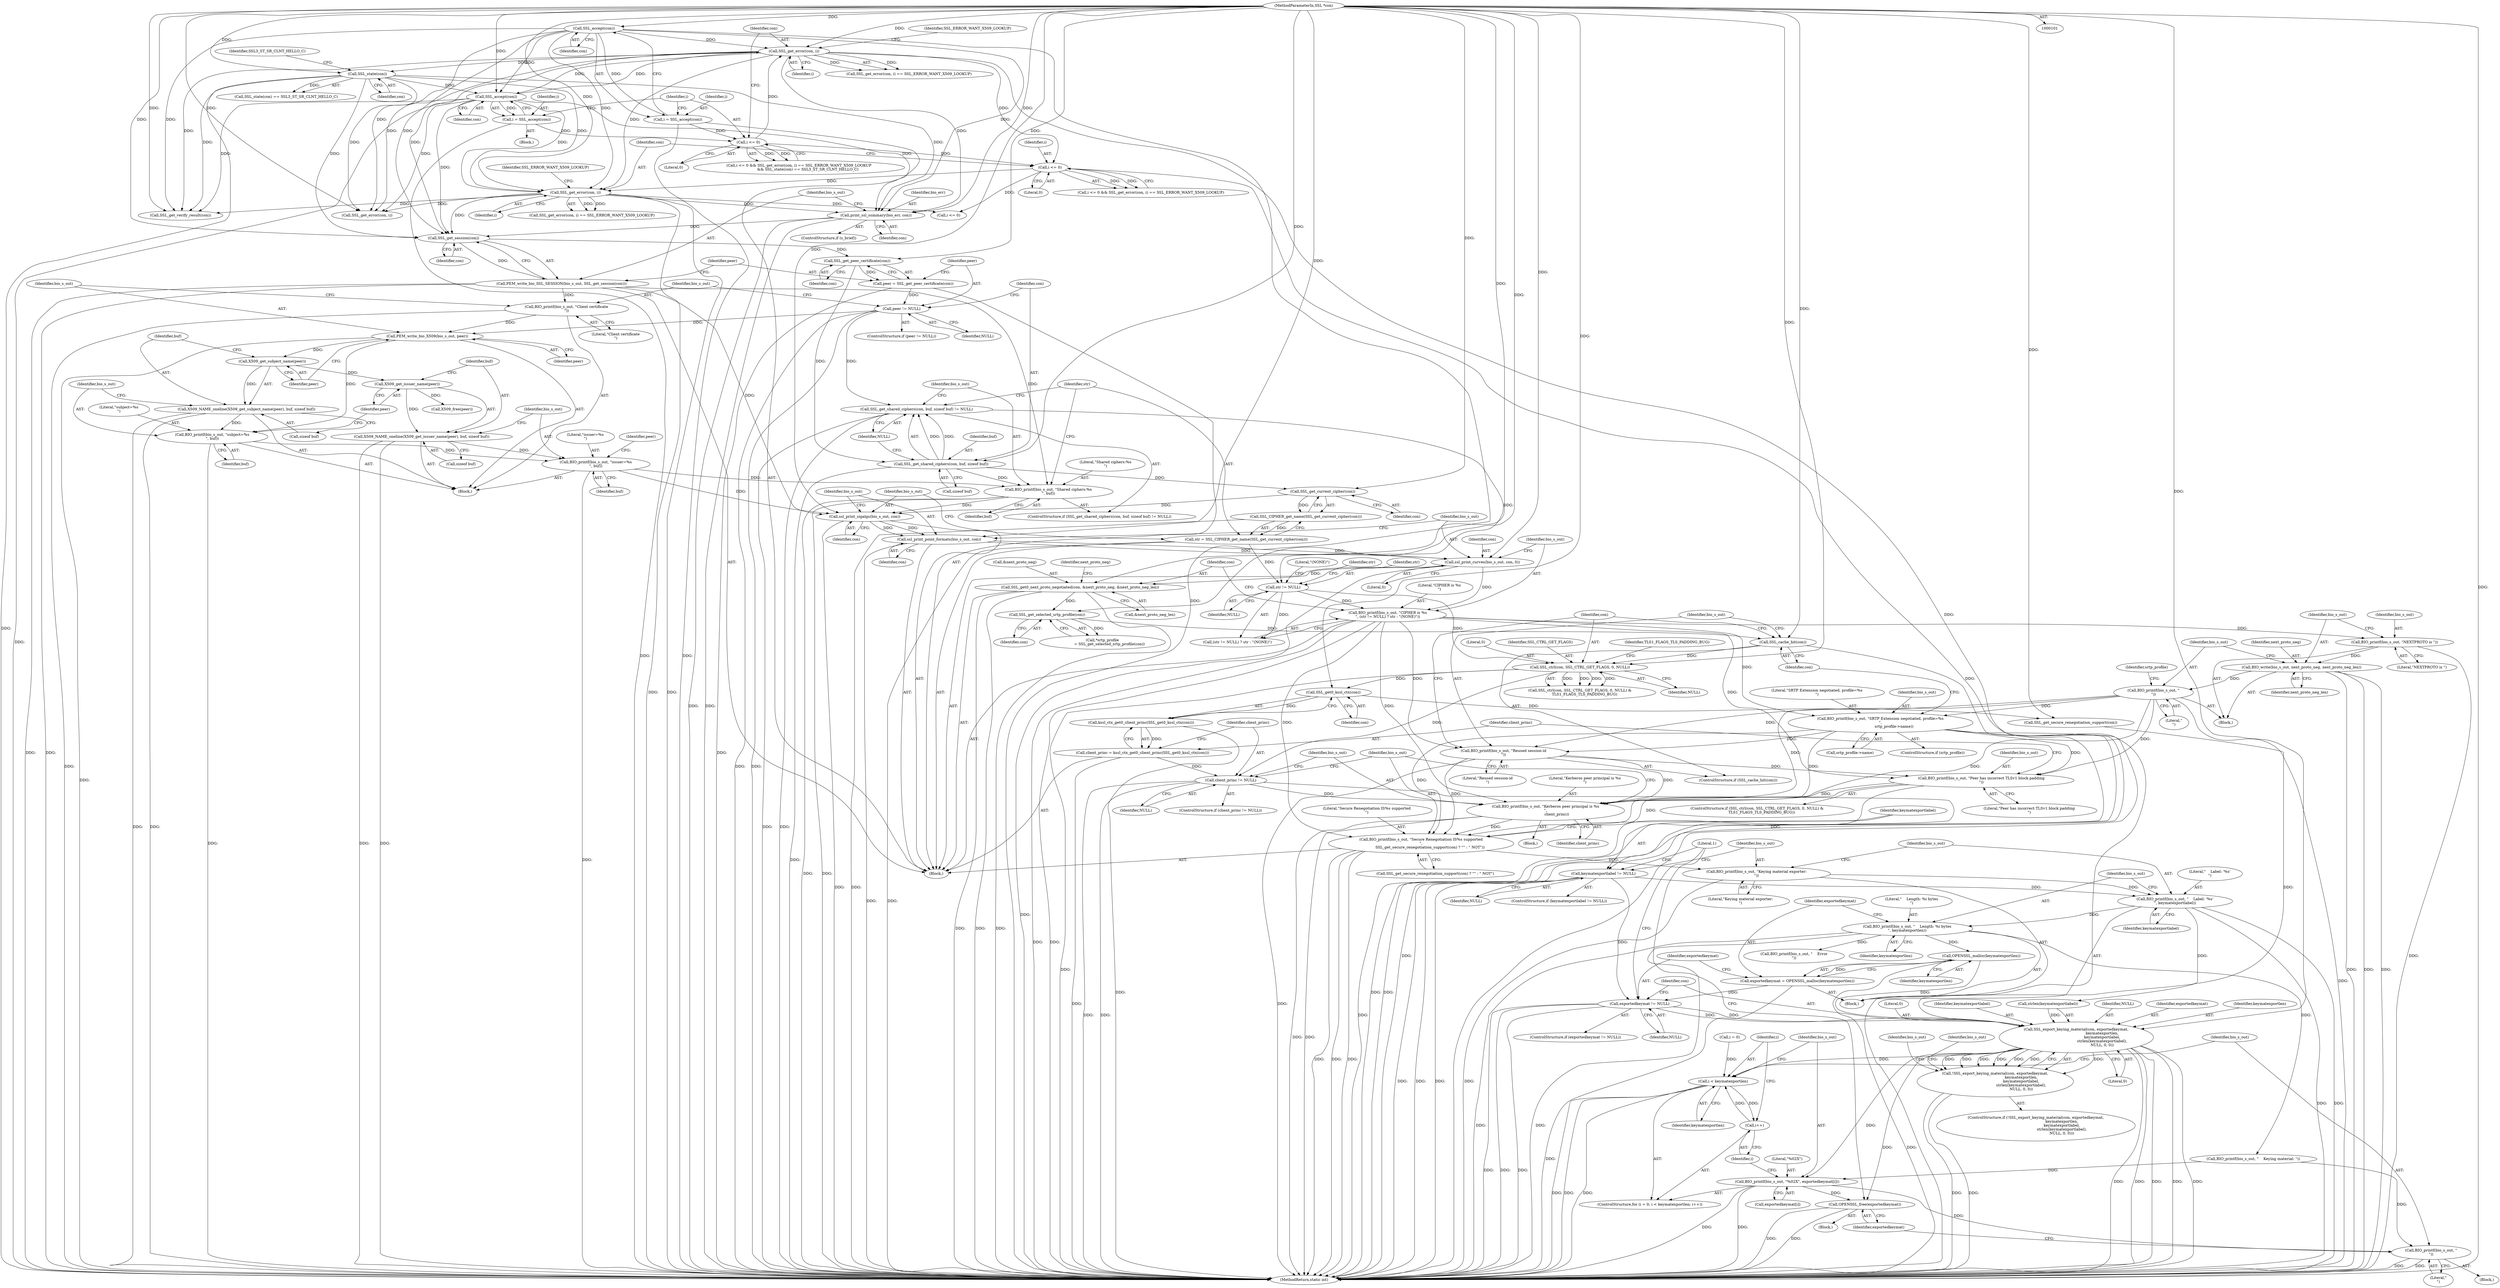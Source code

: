 digraph "0_openssl_259b664f950c2ba66fbf4b0fe5281327904ead21@API" {
"1000408" [label="(Call,OPENSSL_malloc(keymatexportlen))"];
"1000402" [label="(Call,BIO_printf(bio_s_out, \"    Length: %i bytes\n\", keymatexportlen))"];
"1000398" [label="(Call,BIO_printf(bio_s_out, \"    Label: '%s'\n\", keymatexportlabel))"];
"1000395" [label="(Call,BIO_printf(bio_s_out, \"Keying material exporter:\n\"))"];
"1000382" [label="(Call,BIO_printf(bio_s_out, \"Secure Renegotiation IS%s supported\n\",\n               SSL_get_secure_renegotiation_support(con) ? \"\" : \" NOT\"))"];
"1000309" [label="(Call,BIO_printf(bio_s_out, \"CIPHER is %s\n\", (str != NULL) ? str : \"(NONE)\"))"];
"1000305" [label="(Call,ssl_print_curves(bio_s_out, con, 0))"];
"1000302" [label="(Call,ssl_print_point_formats(bio_s_out, con))"];
"1000299" [label="(Call,ssl_print_sigalgs(bio_s_out, con))"];
"1000290" [label="(Call,BIO_printf(bio_s_out, \"Shared ciphers:%s\n\", buf))"];
"1000276" [label="(Call,BIO_printf(bio_s_out, \"issuer=%s\n\", buf))"];
"1000266" [label="(Call,BIO_printf(bio_s_out, \"subject=%s\n\", buf))"];
"1000257" [label="(Call,PEM_write_bio_X509(bio_s_out, peer))"];
"1000254" [label="(Call,BIO_printf(bio_s_out, \"Client certificate\n\"))"];
"1000241" [label="(Call,PEM_write_bio_SSL_SESSION(bio_s_out, SSL_get_session(con)))"];
"1000243" [label="(Call,SSL_get_session(con))"];
"1000125" [label="(Call,SSL_get_error(con, i))"];
"1000139" [label="(Call,SSL_accept(con))"];
"1000115" [label="(Call,SSL_accept(con))"];
"1000102" [label="(MethodParameterIn,SSL *con)"];
"1000130" [label="(Call,SSL_state(con))"];
"1000120" [label="(Call,i <= 0)"];
"1000113" [label="(Call,i = SSL_accept(con))"];
"1000137" [label="(Call,i = SSL_accept(con))"];
"1000238" [label="(Call,print_ssl_summary(bio_err, con))"];
"1000147" [label="(Call,SSL_get_error(con, i))"];
"1000143" [label="(Call,i <= 0)"];
"1000250" [label="(Call,peer != NULL)"];
"1000245" [label="(Call,peer = SSL_get_peer_certificate(con))"];
"1000247" [label="(Call,SSL_get_peer_certificate(con))"];
"1000260" [label="(Call,X509_NAME_oneline(X509_get_subject_name(peer), buf, sizeof buf))"];
"1000261" [label="(Call,X509_get_subject_name(peer))"];
"1000270" [label="(Call,X509_NAME_oneline(X509_get_issuer_name(peer), buf, sizeof buf))"];
"1000271" [label="(Call,X509_get_issuer_name(peer))"];
"1000284" [label="(Call,SSL_get_shared_ciphers(con, buf, sizeof buf))"];
"1000297" [label="(Call,SSL_get_current_cipher(con))"];
"1000313" [label="(Call,str != NULL)"];
"1000294" [label="(Call,str = SSL_CIPHER_get_name(SSL_get_current_cipher(con)))"];
"1000296" [label="(Call,SSL_CIPHER_get_name(SSL_get_current_cipher(con)))"];
"1000283" [label="(Call,SSL_get_shared_ciphers(con, buf, sizeof buf) != NULL)"];
"1000378" [label="(Call,BIO_printf(bio_s_out, \"Kerberos peer principal is %s\n\",\n                   client_princ))"];
"1000365" [label="(Call,BIO_printf(bio_s_out, \"Peer has incorrect TLSv1 block padding\n\"))"];
"1000345" [label="(Call,BIO_printf(bio_s_out, \"SRTP Extension negotiated, profile=%s\n\",\n                       srtp_profile->name))"];
"1000334" [label="(Call,BIO_printf(bio_s_out, \"\n\"))"];
"1000330" [label="(Call,BIO_write(bio_s_out, next_proto_neg, next_proto_neg_len))"];
"1000327" [label="(Call,BIO_printf(bio_s_out, \"NEXTPROTO is \"))"];
"1000354" [label="(Call,BIO_printf(bio_s_out, \"Reused session-id\n\"))"];
"1000374" [label="(Call,client_princ != NULL)"];
"1000368" [label="(Call,client_princ = kssl_ctx_get0_client_princ(SSL_get0_kssl_ctx(con)))"];
"1000370" [label="(Call,kssl_ctx_get0_client_princ(SSL_get0_kssl_ctx(con)))"];
"1000371" [label="(Call,SSL_get0_kssl_ctx(con))"];
"1000359" [label="(Call,SSL_ctrl(con, SSL_CTRL_GET_FLAGS, 0, NULL))"];
"1000352" [label="(Call,SSL_cache_hit(con))"];
"1000341" [label="(Call,SSL_get_selected_srtp_profile(con))"];
"1000318" [label="(Call,SSL_get0_next_proto_negotiated(con, &next_proto_neg, &next_proto_neg_len))"];
"1000391" [label="(Call,keymatexportlabel != NULL)"];
"1000406" [label="(Call,exportedkeymat = OPENSSL_malloc(keymatexportlen))"];
"1000411" [label="(Call,exportedkeymat != NULL)"];
"1000417" [label="(Call,SSL_export_keying_material(con, exportedkeymat,\n                                            keymatexportlen,\n                                            keymatexportlabel,\n                                            strlen(keymatexportlabel),\n                                            NULL, 0, 0))"];
"1000416" [label="(Call,!SSL_export_keying_material(con, exportedkeymat,\n                                            keymatexportlen,\n                                            keymatexportlabel,\n                                            strlen(keymatexportlabel),\n                                            NULL, 0, 0))"];
"1000440" [label="(Call,i < keymatexportlen)"];
"1000443" [label="(Call,i++)"];
"1000445" [label="(Call,BIO_printf(bio_s_out, \"%02X\", exportedkeymat[i]))"];
"1000451" [label="(Call,BIO_printf(bio_s_out, \"\n\"))"];
"1000454" [label="(Call,OPENSSL_free(exportedkeymat))"];
"1000241" [label="(Call,PEM_write_bio_SSL_SESSION(bio_s_out, SSL_get_session(con)))"];
"1000243" [label="(Call,SSL_get_session(con))"];
"1000254" [label="(Call,BIO_printf(bio_s_out, \"Client certificate\n\"))"];
"1000269" [label="(Identifier,buf)"];
"1000355" [label="(Identifier,bio_s_out)"];
"1000383" [label="(Identifier,bio_s_out)"];
"1000114" [label="(Identifier,i)"];
"1000332" [label="(Identifier,next_proto_neg)"];
"1000452" [label="(Identifier,bio_s_out)"];
"1000284" [label="(Call,SSL_get_shared_ciphers(con, buf, sizeof buf))"];
"1000347" [label="(Literal,\"SRTP Extension negotiated, profile=%s\n\")"];
"1000314" [label="(Identifier,str)"];
"1000256" [label="(Literal,\"Client certificate\n\")"];
"1000322" [label="(Call,&next_proto_neg_len)"];
"1000432" [label="(Block,)"];
"1000266" [label="(Call,BIO_printf(bio_s_out, \"subject=%s\n\", buf))"];
"1000147" [label="(Call,SSL_get_error(con, i))"];
"1000249" [label="(ControlStructure,if (peer != NULL))"];
"1000262" [label="(Identifier,peer)"];
"1000442" [label="(Identifier,keymatexportlen)"];
"1000133" [label="(Block,)"];
"1000348" [label="(Call,srtp_profile->name)"];
"1000404" [label="(Literal,\"    Length: %i bytes\n\")"];
"1000283" [label="(Call,SSL_get_shared_ciphers(con, buf, sizeof buf) != NULL)"];
"1000433" [label="(Call,BIO_printf(bio_s_out, \"    Keying material: \"))"];
"1000331" [label="(Identifier,bio_s_out)"];
"1000278" [label="(Literal,\"issuer=%s\n\")"];
"1000413" [label="(Identifier,NULL)"];
"1000246" [label="(Identifier,peer)"];
"1000137" [label="(Call,i = SSL_accept(con))"];
"1000129" [label="(Call,SSL_state(con) == SSL3_ST_SR_CLNT_HELLO_C)"];
"1000149" [label="(Identifier,i)"];
"1000289" [label="(Identifier,NULL)"];
"1000455" [label="(Identifier,exportedkeymat)"];
"1000410" [label="(ControlStructure,if (exportedkeymat != NULL))"];
"1000370" [label="(Call,kssl_ctx_get0_client_princ(SSL_get0_kssl_ctx(con)))"];
"1000305" [label="(Call,ssl_print_curves(bio_s_out, con, 0))"];
"1000132" [label="(Identifier,SSL3_ST_SR_CLNT_HELLO_C)"];
"1000309" [label="(Call,BIO_printf(bio_s_out, \"CIPHER is %s\n\", (str != NULL) ? str : \"(NONE)\"))"];
"1000259" [label="(Identifier,peer)"];
"1000127" [label="(Identifier,i)"];
"1000422" [label="(Call,strlen(keymatexportlabel))"];
"1000317" [label="(Literal,\"(NONE)\")"];
"1000356" [label="(Literal,\"Reused session-id\n\")"];
"1000333" [label="(Identifier,next_proto_neg_len)"];
"1000124" [label="(Call,SSL_get_error(con, i) == SSL_ERROR_WANT_X509_LOOKUP)"];
"1000120" [label="(Call,i <= 0)"];
"1000319" [label="(Identifier,con)"];
"1000257" [label="(Call,PEM_write_bio_X509(bio_s_out, peer))"];
"1000371" [label="(Call,SSL_get0_kssl_ctx(con))"];
"1000424" [label="(Identifier,NULL)"];
"1000271" [label="(Call,X509_get_issuer_name(peer))"];
"1000316" [label="(Identifier,str)"];
"1000311" [label="(Literal,\"CIPHER is %s\n\")"];
"1000146" [label="(Call,SSL_get_error(con, i) == SSL_ERROR_WANT_X509_LOOKUP)"];
"1000381" [label="(Identifier,client_princ)"];
"1000292" [label="(Literal,\"Shared ciphers:%s\n\")"];
"1000377" [label="(Block,)"];
"1000343" [label="(ControlStructure,if (srtp_profile))"];
"1000328" [label="(Identifier,bio_s_out)"];
"1000394" [label="(Block,)"];
"1000242" [label="(Identifier,bio_s_out)"];
"1000445" [label="(Call,BIO_printf(bio_s_out, \"%02X\", exportedkeymat[i]))"];
"1000310" [label="(Identifier,bio_s_out)"];
"1000280" [label="(Call,X509_free(peer))"];
"1000403" [label="(Identifier,bio_s_out)"];
"1000116" [label="(Identifier,con)"];
"1000245" [label="(Call,peer = SSL_get_peer_certificate(con))"];
"1000179" [label="(Call,SSL_get_error(con, i))"];
"1000329" [label="(Literal,\"NEXTPROTO is \")"];
"1000393" [label="(Identifier,NULL)"];
"1000144" [label="(Identifier,i)"];
"1000446" [label="(Identifier,bio_s_out)"];
"1000125" [label="(Call,SSL_get_error(con, i))"];
"1000303" [label="(Identifier,bio_s_out)"];
"1000325" [label="(Identifier,next_proto_neg)"];
"1000128" [label="(Identifier,SSL_ERROR_WANT_X509_LOOKUP)"];
"1000398" [label="(Call,BIO_printf(bio_s_out, \"    Label: '%s'\n\", keymatexportlabel))"];
"1000451" [label="(Call,BIO_printf(bio_s_out, \"\n\"))"];
"1000407" [label="(Identifier,exportedkeymat)"];
"1000419" [label="(Identifier,exportedkeymat)"];
"1000313" [label="(Call,str != NULL)"];
"1000434" [label="(Identifier,bio_s_out)"];
"1000352" [label="(Call,SSL_cache_hit(con))"];
"1000335" [label="(Identifier,bio_s_out)"];
"1000287" [label="(Call,sizeof buf)"];
"1000244" [label="(Identifier,con)"];
"1000131" [label="(Identifier,con)"];
"1000429" [label="(Identifier,bio_s_out)"];
"1000264" [label="(Call,sizeof buf)"];
"1000440" [label="(Call,i < keymatexportlen)"];
"1000334" [label="(Call,BIO_printf(bio_s_out, \"\n\"))"];
"1000261" [label="(Call,X509_get_subject_name(peer))"];
"1000138" [label="(Identifier,i)"];
"1000358" [label="(Call,SSL_ctrl(con, SSL_CTRL_GET_FLAGS, 0, NULL) &\n        TLS1_FLAGS_TLS_PADDING_BUG)"];
"1000406" [label="(Call,exportedkeymat = OPENSSL_malloc(keymatexportlen))"];
"1000304" [label="(Identifier,con)"];
"1000302" [label="(Call,ssl_print_point_formats(bio_s_out, con))"];
"1000143" [label="(Call,i <= 0)"];
"1000308" [label="(Literal,0)"];
"1000102" [label="(MethodParameterIn,SSL *con)"];
"1000130" [label="(Call,SSL_state(con))"];
"1000285" [label="(Identifier,con)"];
"1000247" [label="(Call,SSL_get_peer_certificate(con))"];
"1000291" [label="(Identifier,bio_s_out)"];
"1000238" [label="(Call,print_ssl_summary(bio_err, con))"];
"1000175" [label="(Call,i <= 0)"];
"1000367" [label="(Literal,\"Peer has incorrect TLSv1 block padding\n\")"];
"1000277" [label="(Identifier,bio_s_out)"];
"1000250" [label="(Call,peer != NULL)"];
"1000376" [label="(Identifier,NULL)"];
"1000268" [label="(Literal,\"subject=%s\n\")"];
"1000392" [label="(Identifier,keymatexportlabel)"];
"1000301" [label="(Identifier,con)"];
"1000140" [label="(Identifier,con)"];
"1000260" [label="(Call,X509_NAME_oneline(X509_get_subject_name(peer), buf, sizeof buf))"];
"1000397" [label="(Literal,\"Keying material exporter:\n\")"];
"1000273" [label="(Identifier,buf)"];
"1000441" [label="(Identifier,i)"];
"1000345" [label="(Call,BIO_printf(bio_s_out, \"SRTP Extension negotiated, profile=%s\n\",\n                       srtp_profile->name))"];
"1000139" [label="(Call,SSL_accept(con))"];
"1000122" [label="(Literal,0)"];
"1000380" [label="(Literal,\"Kerberos peer principal is %s\n\")"];
"1000395" [label="(Call,BIO_printf(bio_s_out, \"Keying material exporter:\n\"))"];
"1000251" [label="(Identifier,peer)"];
"1000307" [label="(Identifier,con)"];
"1000318" [label="(Call,SSL_get0_next_proto_negotiated(con, &next_proto_neg, &next_proto_neg_len))"];
"1000126" [label="(Identifier,con)"];
"1000414" [label="(Block,)"];
"1000148" [label="(Identifier,con)"];
"1000270" [label="(Call,X509_NAME_oneline(X509_get_issuer_name(peer), buf, sizeof buf))"];
"1000375" [label="(Identifier,client_princ)"];
"1000363" [label="(Identifier,NULL)"];
"1000457" [label="(Literal,1)"];
"1000458" [label="(MethodReturn,static int)"];
"1000444" [label="(Identifier,i)"];
"1000385" [label="(Call,SSL_get_secure_renegotiation_support(con) ? \"\" : \" NOT\")"];
"1000426" [label="(Literal,0)"];
"1000364" [label="(Identifier,TLS1_FLAGS_TLS_PADDING_BUG)"];
"1000418" [label="(Identifier,con)"];
"1000103" [label="(Block,)"];
"1000315" [label="(Identifier,NULL)"];
"1000400" [label="(Literal,\"    Label: '%s'\n\")"];
"1000306" [label="(Identifier,bio_s_out)"];
"1000379" [label="(Identifier,bio_s_out)"];
"1000366" [label="(Identifier,bio_s_out)"];
"1000330" [label="(Call,BIO_write(bio_s_out, next_proto_neg, next_proto_neg_len))"];
"1000362" [label="(Literal,0)"];
"1000411" [label="(Call,exportedkeymat != NULL)"];
"1000326" [label="(Block,)"];
"1000267" [label="(Identifier,bio_s_out)"];
"1000368" [label="(Call,client_princ = kssl_ctx_get0_client_princ(SSL_get0_kssl_ctx(con)))"];
"1000339" [label="(Call,*srtp_profile\n            = SSL_get_selected_srtp_profile(con))"];
"1000454" [label="(Call,OPENSSL_free(exportedkeymat))"];
"1000453" [label="(Literal,\"\n\")"];
"1000391" [label="(Call,keymatexportlabel != NULL)"];
"1000121" [label="(Identifier,i)"];
"1000295" [label="(Identifier,str)"];
"1000351" [label="(ControlStructure,if (SSL_cache_hit(con)))"];
"1000412" [label="(Identifier,exportedkeymat)"];
"1000417" [label="(Call,SSL_export_keying_material(con, exportedkeymat,\n                                            keymatexportlen,\n                                            keymatexportlabel,\n                                            strlen(keymatexportlabel),\n                                            NULL, 0, 0))"];
"1000360" [label="(Identifier,con)"];
"1000420" [label="(Identifier,keymatexportlen)"];
"1000341" [label="(Call,SSL_get_selected_srtp_profile(con))"];
"1000384" [label="(Literal,\"Secure Renegotiation IS%s supported\n\")"];
"1000220" [label="(Call,SSL_get_verify_result(con))"];
"1000382" [label="(Call,BIO_printf(bio_s_out, \"Secure Renegotiation IS%s supported\n\",\n               SSL_get_secure_renegotiation_support(con) ? \"\" : \" NOT\"))"];
"1000399" [label="(Identifier,bio_s_out)"];
"1000390" [label="(ControlStructure,if (keymatexportlabel != NULL))"];
"1000297" [label="(Call,SSL_get_current_cipher(con))"];
"1000272" [label="(Identifier,peer)"];
"1000298" [label="(Identifier,con)"];
"1000258" [label="(Identifier,bio_s_out)"];
"1000290" [label="(Call,BIO_printf(bio_s_out, \"Shared ciphers:%s\n\", buf))"];
"1000300" [label="(Identifier,bio_s_out)"];
"1000346" [label="(Identifier,bio_s_out)"];
"1000281" [label="(Identifier,peer)"];
"1000428" [label="(Call,BIO_printf(bio_s_out, \"    Error\n\"))"];
"1000276" [label="(Call,BIO_printf(bio_s_out, \"issuer=%s\n\", buf))"];
"1000401" [label="(Identifier,keymatexportlabel)"];
"1000357" [label="(ControlStructure,if (SSL_ctrl(con, SSL_CTRL_GET_FLAGS, 0, NULL) &\n        TLS1_FLAGS_TLS_PADDING_BUG))"];
"1000299" [label="(Call,ssl_print_sigalgs(bio_s_out, con))"];
"1000373" [label="(ControlStructure,if (client_princ != NULL))"];
"1000436" [label="(ControlStructure,for (i = 0; i < keymatexportlen; i++))"];
"1000113" [label="(Call,i = SSL_accept(con))"];
"1000296" [label="(Call,SSL_CIPHER_get_name(SSL_get_current_cipher(con)))"];
"1000145" [label="(Literal,0)"];
"1000263" [label="(Identifier,buf)"];
"1000415" [label="(ControlStructure,if (!SSL_export_keying_material(con, exportedkeymat,\n                                            keymatexportlen,\n                                            keymatexportlabel,\n                                            strlen(keymatexportlabel),\n                                            NULL, 0, 0)))"];
"1000274" [label="(Call,sizeof buf)"];
"1000437" [label="(Call,i = 0)"];
"1000293" [label="(Identifier,buf)"];
"1000448" [label="(Call,exportedkeymat[i])"];
"1000327" [label="(Call,BIO_printf(bio_s_out, \"NEXTPROTO is \"))"];
"1000248" [label="(Identifier,con)"];
"1000365" [label="(Call,BIO_printf(bio_s_out, \"Peer has incorrect TLSv1 block padding\n\"))"];
"1000336" [label="(Literal,\"\n\")"];
"1000286" [label="(Identifier,buf)"];
"1000386" [label="(Call,SSL_get_secure_renegotiation_support(con))"];
"1000252" [label="(Identifier,NULL)"];
"1000361" [label="(Identifier,SSL_CTRL_GET_FLAGS)"];
"1000408" [label="(Call,OPENSSL_malloc(keymatexportlen))"];
"1000279" [label="(Identifier,buf)"];
"1000354" [label="(Call,BIO_printf(bio_s_out, \"Reused session-id\n\"))"];
"1000294" [label="(Call,str = SSL_CIPHER_get_name(SSL_get_current_cipher(con)))"];
"1000425" [label="(Literal,0)"];
"1000447" [label="(Literal,\"%02X\")"];
"1000342" [label="(Identifier,con)"];
"1000369" [label="(Identifier,client_princ)"];
"1000150" [label="(Identifier,SSL_ERROR_WANT_X509_LOOKUP)"];
"1000253" [label="(Block,)"];
"1000374" [label="(Call,client_princ != NULL)"];
"1000372" [label="(Identifier,con)"];
"1000236" [label="(ControlStructure,if (s_brief))"];
"1000115" [label="(Call,SSL_accept(con))"];
"1000240" [label="(Identifier,con)"];
"1000396" [label="(Identifier,bio_s_out)"];
"1000312" [label="(Call,(str != NULL) ? str : \"(NONE)\")"];
"1000340" [label="(Identifier,srtp_profile)"];
"1000402" [label="(Call,BIO_printf(bio_s_out, \"    Length: %i bytes\n\", keymatexportlen))"];
"1000142" [label="(Call,i <= 0 && SSL_get_error(con, i) == SSL_ERROR_WANT_X509_LOOKUP)"];
"1000416" [label="(Call,!SSL_export_keying_material(con, exportedkeymat,\n                                            keymatexportlen,\n                                            keymatexportlabel,\n                                            strlen(keymatexportlabel),\n                                            NULL, 0, 0))"];
"1000282" [label="(ControlStructure,if (SSL_get_shared_ciphers(con, buf, sizeof buf) != NULL))"];
"1000359" [label="(Call,SSL_ctrl(con, SSL_CTRL_GET_FLAGS, 0, NULL))"];
"1000353" [label="(Identifier,con)"];
"1000378" [label="(Call,BIO_printf(bio_s_out, \"Kerberos peer principal is %s\n\",\n                   client_princ))"];
"1000409" [label="(Identifier,keymatexportlen)"];
"1000421" [label="(Identifier,keymatexportlabel)"];
"1000405" [label="(Identifier,keymatexportlen)"];
"1000320" [label="(Call,&next_proto_neg)"];
"1000255" [label="(Identifier,bio_s_out)"];
"1000443" [label="(Call,i++)"];
"1000119" [label="(Call,i <= 0 && SSL_get_error(con, i) == SSL_ERROR_WANT_X509_LOOKUP\n               && SSL_state(con) == SSL3_ST_SR_CLNT_HELLO_C)"];
"1000239" [label="(Identifier,bio_err)"];
"1000408" -> "1000406"  [label="AST: "];
"1000408" -> "1000409"  [label="CFG: "];
"1000409" -> "1000408"  [label="AST: "];
"1000406" -> "1000408"  [label="CFG: "];
"1000408" -> "1000458"  [label="DDG: "];
"1000408" -> "1000406"  [label="DDG: "];
"1000402" -> "1000408"  [label="DDG: "];
"1000408" -> "1000417"  [label="DDG: "];
"1000402" -> "1000394"  [label="AST: "];
"1000402" -> "1000405"  [label="CFG: "];
"1000403" -> "1000402"  [label="AST: "];
"1000404" -> "1000402"  [label="AST: "];
"1000405" -> "1000402"  [label="AST: "];
"1000407" -> "1000402"  [label="CFG: "];
"1000402" -> "1000458"  [label="DDG: "];
"1000402" -> "1000458"  [label="DDG: "];
"1000398" -> "1000402"  [label="DDG: "];
"1000402" -> "1000428"  [label="DDG: "];
"1000402" -> "1000433"  [label="DDG: "];
"1000398" -> "1000394"  [label="AST: "];
"1000398" -> "1000401"  [label="CFG: "];
"1000399" -> "1000398"  [label="AST: "];
"1000400" -> "1000398"  [label="AST: "];
"1000401" -> "1000398"  [label="AST: "];
"1000403" -> "1000398"  [label="CFG: "];
"1000398" -> "1000458"  [label="DDG: "];
"1000398" -> "1000458"  [label="DDG: "];
"1000395" -> "1000398"  [label="DDG: "];
"1000391" -> "1000398"  [label="DDG: "];
"1000398" -> "1000422"  [label="DDG: "];
"1000395" -> "1000394"  [label="AST: "];
"1000395" -> "1000397"  [label="CFG: "];
"1000396" -> "1000395"  [label="AST: "];
"1000397" -> "1000395"  [label="AST: "];
"1000399" -> "1000395"  [label="CFG: "];
"1000395" -> "1000458"  [label="DDG: "];
"1000382" -> "1000395"  [label="DDG: "];
"1000382" -> "1000103"  [label="AST: "];
"1000382" -> "1000385"  [label="CFG: "];
"1000383" -> "1000382"  [label="AST: "];
"1000384" -> "1000382"  [label="AST: "];
"1000385" -> "1000382"  [label="AST: "];
"1000392" -> "1000382"  [label="CFG: "];
"1000382" -> "1000458"  [label="DDG: "];
"1000382" -> "1000458"  [label="DDG: "];
"1000382" -> "1000458"  [label="DDG: "];
"1000309" -> "1000382"  [label="DDG: "];
"1000378" -> "1000382"  [label="DDG: "];
"1000365" -> "1000382"  [label="DDG: "];
"1000345" -> "1000382"  [label="DDG: "];
"1000354" -> "1000382"  [label="DDG: "];
"1000334" -> "1000382"  [label="DDG: "];
"1000309" -> "1000103"  [label="AST: "];
"1000309" -> "1000312"  [label="CFG: "];
"1000310" -> "1000309"  [label="AST: "];
"1000311" -> "1000309"  [label="AST: "];
"1000312" -> "1000309"  [label="AST: "];
"1000319" -> "1000309"  [label="CFG: "];
"1000309" -> "1000458"  [label="DDG: "];
"1000309" -> "1000458"  [label="DDG: "];
"1000305" -> "1000309"  [label="DDG: "];
"1000313" -> "1000309"  [label="DDG: "];
"1000309" -> "1000327"  [label="DDG: "];
"1000309" -> "1000345"  [label="DDG: "];
"1000309" -> "1000354"  [label="DDG: "];
"1000309" -> "1000365"  [label="DDG: "];
"1000309" -> "1000378"  [label="DDG: "];
"1000305" -> "1000103"  [label="AST: "];
"1000305" -> "1000308"  [label="CFG: "];
"1000306" -> "1000305"  [label="AST: "];
"1000307" -> "1000305"  [label="AST: "];
"1000308" -> "1000305"  [label="AST: "];
"1000310" -> "1000305"  [label="CFG: "];
"1000305" -> "1000458"  [label="DDG: "];
"1000302" -> "1000305"  [label="DDG: "];
"1000302" -> "1000305"  [label="DDG: "];
"1000102" -> "1000305"  [label="DDG: "];
"1000305" -> "1000318"  [label="DDG: "];
"1000302" -> "1000103"  [label="AST: "];
"1000302" -> "1000304"  [label="CFG: "];
"1000303" -> "1000302"  [label="AST: "];
"1000304" -> "1000302"  [label="AST: "];
"1000306" -> "1000302"  [label="CFG: "];
"1000302" -> "1000458"  [label="DDG: "];
"1000299" -> "1000302"  [label="DDG: "];
"1000299" -> "1000302"  [label="DDG: "];
"1000102" -> "1000302"  [label="DDG: "];
"1000299" -> "1000103"  [label="AST: "];
"1000299" -> "1000301"  [label="CFG: "];
"1000300" -> "1000299"  [label="AST: "];
"1000301" -> "1000299"  [label="AST: "];
"1000303" -> "1000299"  [label="CFG: "];
"1000299" -> "1000458"  [label="DDG: "];
"1000290" -> "1000299"  [label="DDG: "];
"1000276" -> "1000299"  [label="DDG: "];
"1000241" -> "1000299"  [label="DDG: "];
"1000297" -> "1000299"  [label="DDG: "];
"1000102" -> "1000299"  [label="DDG: "];
"1000290" -> "1000282"  [label="AST: "];
"1000290" -> "1000293"  [label="CFG: "];
"1000291" -> "1000290"  [label="AST: "];
"1000292" -> "1000290"  [label="AST: "];
"1000293" -> "1000290"  [label="AST: "];
"1000295" -> "1000290"  [label="CFG: "];
"1000290" -> "1000458"  [label="DDG: "];
"1000290" -> "1000458"  [label="DDG: "];
"1000276" -> "1000290"  [label="DDG: "];
"1000241" -> "1000290"  [label="DDG: "];
"1000284" -> "1000290"  [label="DDG: "];
"1000276" -> "1000253"  [label="AST: "];
"1000276" -> "1000279"  [label="CFG: "];
"1000277" -> "1000276"  [label="AST: "];
"1000278" -> "1000276"  [label="AST: "];
"1000279" -> "1000276"  [label="AST: "];
"1000281" -> "1000276"  [label="CFG: "];
"1000276" -> "1000458"  [label="DDG: "];
"1000266" -> "1000276"  [label="DDG: "];
"1000270" -> "1000276"  [label="DDG: "];
"1000266" -> "1000253"  [label="AST: "];
"1000266" -> "1000269"  [label="CFG: "];
"1000267" -> "1000266"  [label="AST: "];
"1000268" -> "1000266"  [label="AST: "];
"1000269" -> "1000266"  [label="AST: "];
"1000272" -> "1000266"  [label="CFG: "];
"1000266" -> "1000458"  [label="DDG: "];
"1000257" -> "1000266"  [label="DDG: "];
"1000260" -> "1000266"  [label="DDG: "];
"1000257" -> "1000253"  [label="AST: "];
"1000257" -> "1000259"  [label="CFG: "];
"1000258" -> "1000257"  [label="AST: "];
"1000259" -> "1000257"  [label="AST: "];
"1000262" -> "1000257"  [label="CFG: "];
"1000257" -> "1000458"  [label="DDG: "];
"1000254" -> "1000257"  [label="DDG: "];
"1000250" -> "1000257"  [label="DDG: "];
"1000257" -> "1000261"  [label="DDG: "];
"1000254" -> "1000253"  [label="AST: "];
"1000254" -> "1000256"  [label="CFG: "];
"1000255" -> "1000254"  [label="AST: "];
"1000256" -> "1000254"  [label="AST: "];
"1000258" -> "1000254"  [label="CFG: "];
"1000254" -> "1000458"  [label="DDG: "];
"1000241" -> "1000254"  [label="DDG: "];
"1000241" -> "1000103"  [label="AST: "];
"1000241" -> "1000243"  [label="CFG: "];
"1000242" -> "1000241"  [label="AST: "];
"1000243" -> "1000241"  [label="AST: "];
"1000246" -> "1000241"  [label="CFG: "];
"1000241" -> "1000458"  [label="DDG: "];
"1000241" -> "1000458"  [label="DDG: "];
"1000243" -> "1000241"  [label="DDG: "];
"1000243" -> "1000244"  [label="CFG: "];
"1000244" -> "1000243"  [label="AST: "];
"1000125" -> "1000243"  [label="DDG: "];
"1000238" -> "1000243"  [label="DDG: "];
"1000139" -> "1000243"  [label="DDG: "];
"1000147" -> "1000243"  [label="DDG: "];
"1000115" -> "1000243"  [label="DDG: "];
"1000130" -> "1000243"  [label="DDG: "];
"1000102" -> "1000243"  [label="DDG: "];
"1000243" -> "1000247"  [label="DDG: "];
"1000125" -> "1000124"  [label="AST: "];
"1000125" -> "1000127"  [label="CFG: "];
"1000126" -> "1000125"  [label="AST: "];
"1000127" -> "1000125"  [label="AST: "];
"1000128" -> "1000125"  [label="CFG: "];
"1000125" -> "1000458"  [label="DDG: "];
"1000125" -> "1000124"  [label="DDG: "];
"1000125" -> "1000124"  [label="DDG: "];
"1000139" -> "1000125"  [label="DDG: "];
"1000115" -> "1000125"  [label="DDG: "];
"1000102" -> "1000125"  [label="DDG: "];
"1000120" -> "1000125"  [label="DDG: "];
"1000125" -> "1000130"  [label="DDG: "];
"1000125" -> "1000139"  [label="DDG: "];
"1000125" -> "1000143"  [label="DDG: "];
"1000125" -> "1000147"  [label="DDG: "];
"1000125" -> "1000179"  [label="DDG: "];
"1000125" -> "1000220"  [label="DDG: "];
"1000125" -> "1000238"  [label="DDG: "];
"1000139" -> "1000137"  [label="AST: "];
"1000139" -> "1000140"  [label="CFG: "];
"1000140" -> "1000139"  [label="AST: "];
"1000137" -> "1000139"  [label="CFG: "];
"1000139" -> "1000458"  [label="DDG: "];
"1000139" -> "1000137"  [label="DDG: "];
"1000115" -> "1000139"  [label="DDG: "];
"1000130" -> "1000139"  [label="DDG: "];
"1000102" -> "1000139"  [label="DDG: "];
"1000139" -> "1000147"  [label="DDG: "];
"1000139" -> "1000179"  [label="DDG: "];
"1000139" -> "1000220"  [label="DDG: "];
"1000139" -> "1000238"  [label="DDG: "];
"1000115" -> "1000113"  [label="AST: "];
"1000115" -> "1000116"  [label="CFG: "];
"1000116" -> "1000115"  [label="AST: "];
"1000113" -> "1000115"  [label="CFG: "];
"1000115" -> "1000458"  [label="DDG: "];
"1000115" -> "1000113"  [label="DDG: "];
"1000102" -> "1000115"  [label="DDG: "];
"1000115" -> "1000147"  [label="DDG: "];
"1000115" -> "1000179"  [label="DDG: "];
"1000115" -> "1000220"  [label="DDG: "];
"1000115" -> "1000238"  [label="DDG: "];
"1000102" -> "1000101"  [label="AST: "];
"1000102" -> "1000458"  [label="DDG: "];
"1000102" -> "1000130"  [label="DDG: "];
"1000102" -> "1000147"  [label="DDG: "];
"1000102" -> "1000179"  [label="DDG: "];
"1000102" -> "1000220"  [label="DDG: "];
"1000102" -> "1000238"  [label="DDG: "];
"1000102" -> "1000247"  [label="DDG: "];
"1000102" -> "1000284"  [label="DDG: "];
"1000102" -> "1000297"  [label="DDG: "];
"1000102" -> "1000318"  [label="DDG: "];
"1000102" -> "1000341"  [label="DDG: "];
"1000102" -> "1000352"  [label="DDG: "];
"1000102" -> "1000359"  [label="DDG: "];
"1000102" -> "1000371"  [label="DDG: "];
"1000102" -> "1000386"  [label="DDG: "];
"1000102" -> "1000417"  [label="DDG: "];
"1000130" -> "1000129"  [label="AST: "];
"1000130" -> "1000131"  [label="CFG: "];
"1000131" -> "1000130"  [label="AST: "];
"1000132" -> "1000130"  [label="CFG: "];
"1000130" -> "1000458"  [label="DDG: "];
"1000130" -> "1000129"  [label="DDG: "];
"1000130" -> "1000147"  [label="DDG: "];
"1000130" -> "1000179"  [label="DDG: "];
"1000130" -> "1000220"  [label="DDG: "];
"1000130" -> "1000238"  [label="DDG: "];
"1000120" -> "1000119"  [label="AST: "];
"1000120" -> "1000122"  [label="CFG: "];
"1000121" -> "1000120"  [label="AST: "];
"1000122" -> "1000120"  [label="AST: "];
"1000126" -> "1000120"  [label="CFG: "];
"1000119" -> "1000120"  [label="CFG: "];
"1000120" -> "1000119"  [label="DDG: "];
"1000120" -> "1000119"  [label="DDG: "];
"1000113" -> "1000120"  [label="DDG: "];
"1000137" -> "1000120"  [label="DDG: "];
"1000120" -> "1000143"  [label="DDG: "];
"1000113" -> "1000103"  [label="AST: "];
"1000114" -> "1000113"  [label="AST: "];
"1000121" -> "1000113"  [label="CFG: "];
"1000113" -> "1000458"  [label="DDG: "];
"1000137" -> "1000133"  [label="AST: "];
"1000138" -> "1000137"  [label="AST: "];
"1000121" -> "1000137"  [label="CFG: "];
"1000137" -> "1000458"  [label="DDG: "];
"1000238" -> "1000236"  [label="AST: "];
"1000238" -> "1000240"  [label="CFG: "];
"1000239" -> "1000238"  [label="AST: "];
"1000240" -> "1000238"  [label="AST: "];
"1000242" -> "1000238"  [label="CFG: "];
"1000238" -> "1000458"  [label="DDG: "];
"1000238" -> "1000458"  [label="DDG: "];
"1000147" -> "1000238"  [label="DDG: "];
"1000147" -> "1000146"  [label="AST: "];
"1000147" -> "1000149"  [label="CFG: "];
"1000148" -> "1000147"  [label="AST: "];
"1000149" -> "1000147"  [label="AST: "];
"1000150" -> "1000147"  [label="CFG: "];
"1000147" -> "1000458"  [label="DDG: "];
"1000147" -> "1000458"  [label="DDG: "];
"1000147" -> "1000146"  [label="DDG: "];
"1000147" -> "1000146"  [label="DDG: "];
"1000143" -> "1000147"  [label="DDG: "];
"1000147" -> "1000175"  [label="DDG: "];
"1000147" -> "1000179"  [label="DDG: "];
"1000147" -> "1000220"  [label="DDG: "];
"1000143" -> "1000142"  [label="AST: "];
"1000143" -> "1000145"  [label="CFG: "];
"1000144" -> "1000143"  [label="AST: "];
"1000145" -> "1000143"  [label="AST: "];
"1000148" -> "1000143"  [label="CFG: "];
"1000142" -> "1000143"  [label="CFG: "];
"1000143" -> "1000458"  [label="DDG: "];
"1000143" -> "1000142"  [label="DDG: "];
"1000143" -> "1000142"  [label="DDG: "];
"1000143" -> "1000175"  [label="DDG: "];
"1000250" -> "1000249"  [label="AST: "];
"1000250" -> "1000252"  [label="CFG: "];
"1000251" -> "1000250"  [label="AST: "];
"1000252" -> "1000250"  [label="AST: "];
"1000255" -> "1000250"  [label="CFG: "];
"1000285" -> "1000250"  [label="CFG: "];
"1000250" -> "1000458"  [label="DDG: "];
"1000250" -> "1000458"  [label="DDG: "];
"1000245" -> "1000250"  [label="DDG: "];
"1000250" -> "1000283"  [label="DDG: "];
"1000245" -> "1000103"  [label="AST: "];
"1000245" -> "1000247"  [label="CFG: "];
"1000246" -> "1000245"  [label="AST: "];
"1000247" -> "1000245"  [label="AST: "];
"1000251" -> "1000245"  [label="CFG: "];
"1000245" -> "1000458"  [label="DDG: "];
"1000247" -> "1000245"  [label="DDG: "];
"1000247" -> "1000248"  [label="CFG: "];
"1000248" -> "1000247"  [label="AST: "];
"1000247" -> "1000284"  [label="DDG: "];
"1000260" -> "1000253"  [label="AST: "];
"1000260" -> "1000264"  [label="CFG: "];
"1000261" -> "1000260"  [label="AST: "];
"1000263" -> "1000260"  [label="AST: "];
"1000264" -> "1000260"  [label="AST: "];
"1000267" -> "1000260"  [label="CFG: "];
"1000260" -> "1000458"  [label="DDG: "];
"1000260" -> "1000458"  [label="DDG: "];
"1000261" -> "1000260"  [label="DDG: "];
"1000261" -> "1000262"  [label="CFG: "];
"1000262" -> "1000261"  [label="AST: "];
"1000263" -> "1000261"  [label="CFG: "];
"1000261" -> "1000271"  [label="DDG: "];
"1000270" -> "1000253"  [label="AST: "];
"1000270" -> "1000274"  [label="CFG: "];
"1000271" -> "1000270"  [label="AST: "];
"1000273" -> "1000270"  [label="AST: "];
"1000274" -> "1000270"  [label="AST: "];
"1000277" -> "1000270"  [label="CFG: "];
"1000270" -> "1000458"  [label="DDG: "];
"1000270" -> "1000458"  [label="DDG: "];
"1000271" -> "1000270"  [label="DDG: "];
"1000271" -> "1000272"  [label="CFG: "];
"1000272" -> "1000271"  [label="AST: "];
"1000273" -> "1000271"  [label="CFG: "];
"1000271" -> "1000280"  [label="DDG: "];
"1000284" -> "1000283"  [label="AST: "];
"1000284" -> "1000287"  [label="CFG: "];
"1000285" -> "1000284"  [label="AST: "];
"1000286" -> "1000284"  [label="AST: "];
"1000287" -> "1000284"  [label="AST: "];
"1000289" -> "1000284"  [label="CFG: "];
"1000284" -> "1000458"  [label="DDG: "];
"1000284" -> "1000283"  [label="DDG: "];
"1000284" -> "1000283"  [label="DDG: "];
"1000284" -> "1000297"  [label="DDG: "];
"1000297" -> "1000296"  [label="AST: "];
"1000297" -> "1000298"  [label="CFG: "];
"1000298" -> "1000297"  [label="AST: "];
"1000296" -> "1000297"  [label="CFG: "];
"1000297" -> "1000296"  [label="DDG: "];
"1000313" -> "1000312"  [label="AST: "];
"1000313" -> "1000315"  [label="CFG: "];
"1000314" -> "1000313"  [label="AST: "];
"1000315" -> "1000313"  [label="AST: "];
"1000316" -> "1000313"  [label="CFG: "];
"1000317" -> "1000313"  [label="CFG: "];
"1000294" -> "1000313"  [label="DDG: "];
"1000283" -> "1000313"  [label="DDG: "];
"1000313" -> "1000312"  [label="DDG: "];
"1000313" -> "1000359"  [label="DDG: "];
"1000294" -> "1000103"  [label="AST: "];
"1000294" -> "1000296"  [label="CFG: "];
"1000295" -> "1000294"  [label="AST: "];
"1000296" -> "1000294"  [label="AST: "];
"1000300" -> "1000294"  [label="CFG: "];
"1000294" -> "1000458"  [label="DDG: "];
"1000296" -> "1000294"  [label="DDG: "];
"1000296" -> "1000458"  [label="DDG: "];
"1000283" -> "1000282"  [label="AST: "];
"1000283" -> "1000289"  [label="CFG: "];
"1000289" -> "1000283"  [label="AST: "];
"1000291" -> "1000283"  [label="CFG: "];
"1000295" -> "1000283"  [label="CFG: "];
"1000283" -> "1000458"  [label="DDG: "];
"1000283" -> "1000458"  [label="DDG: "];
"1000378" -> "1000377"  [label="AST: "];
"1000378" -> "1000381"  [label="CFG: "];
"1000379" -> "1000378"  [label="AST: "];
"1000380" -> "1000378"  [label="AST: "];
"1000381" -> "1000378"  [label="AST: "];
"1000383" -> "1000378"  [label="CFG: "];
"1000378" -> "1000458"  [label="DDG: "];
"1000378" -> "1000458"  [label="DDG: "];
"1000365" -> "1000378"  [label="DDG: "];
"1000345" -> "1000378"  [label="DDG: "];
"1000354" -> "1000378"  [label="DDG: "];
"1000334" -> "1000378"  [label="DDG: "];
"1000374" -> "1000378"  [label="DDG: "];
"1000365" -> "1000357"  [label="AST: "];
"1000365" -> "1000367"  [label="CFG: "];
"1000366" -> "1000365"  [label="AST: "];
"1000367" -> "1000365"  [label="AST: "];
"1000369" -> "1000365"  [label="CFG: "];
"1000365" -> "1000458"  [label="DDG: "];
"1000345" -> "1000365"  [label="DDG: "];
"1000354" -> "1000365"  [label="DDG: "];
"1000334" -> "1000365"  [label="DDG: "];
"1000345" -> "1000343"  [label="AST: "];
"1000345" -> "1000348"  [label="CFG: "];
"1000346" -> "1000345"  [label="AST: "];
"1000347" -> "1000345"  [label="AST: "];
"1000348" -> "1000345"  [label="AST: "];
"1000353" -> "1000345"  [label="CFG: "];
"1000345" -> "1000458"  [label="DDG: "];
"1000345" -> "1000458"  [label="DDG: "];
"1000334" -> "1000345"  [label="DDG: "];
"1000345" -> "1000354"  [label="DDG: "];
"1000334" -> "1000326"  [label="AST: "];
"1000334" -> "1000336"  [label="CFG: "];
"1000335" -> "1000334"  [label="AST: "];
"1000336" -> "1000334"  [label="AST: "];
"1000340" -> "1000334"  [label="CFG: "];
"1000334" -> "1000458"  [label="DDG: "];
"1000330" -> "1000334"  [label="DDG: "];
"1000334" -> "1000354"  [label="DDG: "];
"1000330" -> "1000326"  [label="AST: "];
"1000330" -> "1000333"  [label="CFG: "];
"1000331" -> "1000330"  [label="AST: "];
"1000332" -> "1000330"  [label="AST: "];
"1000333" -> "1000330"  [label="AST: "];
"1000335" -> "1000330"  [label="CFG: "];
"1000330" -> "1000458"  [label="DDG: "];
"1000330" -> "1000458"  [label="DDG: "];
"1000330" -> "1000458"  [label="DDG: "];
"1000327" -> "1000330"  [label="DDG: "];
"1000327" -> "1000326"  [label="AST: "];
"1000327" -> "1000329"  [label="CFG: "];
"1000328" -> "1000327"  [label="AST: "];
"1000329" -> "1000327"  [label="AST: "];
"1000331" -> "1000327"  [label="CFG: "];
"1000327" -> "1000458"  [label="DDG: "];
"1000354" -> "1000351"  [label="AST: "];
"1000354" -> "1000356"  [label="CFG: "];
"1000355" -> "1000354"  [label="AST: "];
"1000356" -> "1000354"  [label="AST: "];
"1000360" -> "1000354"  [label="CFG: "];
"1000354" -> "1000458"  [label="DDG: "];
"1000374" -> "1000373"  [label="AST: "];
"1000374" -> "1000376"  [label="CFG: "];
"1000375" -> "1000374"  [label="AST: "];
"1000376" -> "1000374"  [label="AST: "];
"1000379" -> "1000374"  [label="CFG: "];
"1000383" -> "1000374"  [label="CFG: "];
"1000374" -> "1000458"  [label="DDG: "];
"1000374" -> "1000458"  [label="DDG: "];
"1000368" -> "1000374"  [label="DDG: "];
"1000359" -> "1000374"  [label="DDG: "];
"1000374" -> "1000391"  [label="DDG: "];
"1000368" -> "1000103"  [label="AST: "];
"1000368" -> "1000370"  [label="CFG: "];
"1000369" -> "1000368"  [label="AST: "];
"1000370" -> "1000368"  [label="AST: "];
"1000375" -> "1000368"  [label="CFG: "];
"1000368" -> "1000458"  [label="DDG: "];
"1000370" -> "1000368"  [label="DDG: "];
"1000370" -> "1000371"  [label="CFG: "];
"1000371" -> "1000370"  [label="AST: "];
"1000370" -> "1000458"  [label="DDG: "];
"1000371" -> "1000370"  [label="DDG: "];
"1000371" -> "1000372"  [label="CFG: "];
"1000372" -> "1000371"  [label="AST: "];
"1000359" -> "1000371"  [label="DDG: "];
"1000371" -> "1000386"  [label="DDG: "];
"1000359" -> "1000358"  [label="AST: "];
"1000359" -> "1000363"  [label="CFG: "];
"1000360" -> "1000359"  [label="AST: "];
"1000361" -> "1000359"  [label="AST: "];
"1000362" -> "1000359"  [label="AST: "];
"1000363" -> "1000359"  [label="AST: "];
"1000364" -> "1000359"  [label="CFG: "];
"1000359" -> "1000458"  [label="DDG: "];
"1000359" -> "1000358"  [label="DDG: "];
"1000359" -> "1000358"  [label="DDG: "];
"1000359" -> "1000358"  [label="DDG: "];
"1000359" -> "1000358"  [label="DDG: "];
"1000352" -> "1000359"  [label="DDG: "];
"1000352" -> "1000351"  [label="AST: "];
"1000352" -> "1000353"  [label="CFG: "];
"1000353" -> "1000352"  [label="AST: "];
"1000355" -> "1000352"  [label="CFG: "];
"1000360" -> "1000352"  [label="CFG: "];
"1000352" -> "1000458"  [label="DDG: "];
"1000341" -> "1000352"  [label="DDG: "];
"1000341" -> "1000339"  [label="AST: "];
"1000341" -> "1000342"  [label="CFG: "];
"1000342" -> "1000341"  [label="AST: "];
"1000339" -> "1000341"  [label="CFG: "];
"1000341" -> "1000339"  [label="DDG: "];
"1000318" -> "1000341"  [label="DDG: "];
"1000318" -> "1000103"  [label="AST: "];
"1000318" -> "1000322"  [label="CFG: "];
"1000319" -> "1000318"  [label="AST: "];
"1000320" -> "1000318"  [label="AST: "];
"1000322" -> "1000318"  [label="AST: "];
"1000325" -> "1000318"  [label="CFG: "];
"1000318" -> "1000458"  [label="DDG: "];
"1000318" -> "1000458"  [label="DDG: "];
"1000318" -> "1000458"  [label="DDG: "];
"1000391" -> "1000390"  [label="AST: "];
"1000391" -> "1000393"  [label="CFG: "];
"1000392" -> "1000391"  [label="AST: "];
"1000393" -> "1000391"  [label="AST: "];
"1000396" -> "1000391"  [label="CFG: "];
"1000457" -> "1000391"  [label="CFG: "];
"1000391" -> "1000458"  [label="DDG: "];
"1000391" -> "1000458"  [label="DDG: "];
"1000391" -> "1000458"  [label="DDG: "];
"1000391" -> "1000411"  [label="DDG: "];
"1000406" -> "1000394"  [label="AST: "];
"1000407" -> "1000406"  [label="AST: "];
"1000412" -> "1000406"  [label="CFG: "];
"1000406" -> "1000458"  [label="DDG: "];
"1000406" -> "1000411"  [label="DDG: "];
"1000411" -> "1000410"  [label="AST: "];
"1000411" -> "1000413"  [label="CFG: "];
"1000412" -> "1000411"  [label="AST: "];
"1000413" -> "1000411"  [label="AST: "];
"1000418" -> "1000411"  [label="CFG: "];
"1000457" -> "1000411"  [label="CFG: "];
"1000411" -> "1000458"  [label="DDG: "];
"1000411" -> "1000458"  [label="DDG: "];
"1000411" -> "1000458"  [label="DDG: "];
"1000411" -> "1000417"  [label="DDG: "];
"1000411" -> "1000417"  [label="DDG: "];
"1000417" -> "1000416"  [label="AST: "];
"1000417" -> "1000426"  [label="CFG: "];
"1000418" -> "1000417"  [label="AST: "];
"1000419" -> "1000417"  [label="AST: "];
"1000420" -> "1000417"  [label="AST: "];
"1000421" -> "1000417"  [label="AST: "];
"1000422" -> "1000417"  [label="AST: "];
"1000424" -> "1000417"  [label="AST: "];
"1000425" -> "1000417"  [label="AST: "];
"1000426" -> "1000417"  [label="AST: "];
"1000416" -> "1000417"  [label="CFG: "];
"1000417" -> "1000458"  [label="DDG: "];
"1000417" -> "1000458"  [label="DDG: "];
"1000417" -> "1000458"  [label="DDG: "];
"1000417" -> "1000458"  [label="DDG: "];
"1000417" -> "1000458"  [label="DDG: "];
"1000417" -> "1000416"  [label="DDG: "];
"1000417" -> "1000416"  [label="DDG: "];
"1000417" -> "1000416"  [label="DDG: "];
"1000417" -> "1000416"  [label="DDG: "];
"1000417" -> "1000416"  [label="DDG: "];
"1000417" -> "1000416"  [label="DDG: "];
"1000417" -> "1000416"  [label="DDG: "];
"1000386" -> "1000417"  [label="DDG: "];
"1000422" -> "1000417"  [label="DDG: "];
"1000417" -> "1000440"  [label="DDG: "];
"1000417" -> "1000445"  [label="DDG: "];
"1000417" -> "1000454"  [label="DDG: "];
"1000416" -> "1000415"  [label="AST: "];
"1000429" -> "1000416"  [label="CFG: "];
"1000434" -> "1000416"  [label="CFG: "];
"1000416" -> "1000458"  [label="DDG: "];
"1000416" -> "1000458"  [label="DDG: "];
"1000440" -> "1000436"  [label="AST: "];
"1000440" -> "1000442"  [label="CFG: "];
"1000441" -> "1000440"  [label="AST: "];
"1000442" -> "1000440"  [label="AST: "];
"1000446" -> "1000440"  [label="CFG: "];
"1000452" -> "1000440"  [label="CFG: "];
"1000440" -> "1000458"  [label="DDG: "];
"1000440" -> "1000458"  [label="DDG: "];
"1000440" -> "1000458"  [label="DDG: "];
"1000437" -> "1000440"  [label="DDG: "];
"1000443" -> "1000440"  [label="DDG: "];
"1000440" -> "1000443"  [label="DDG: "];
"1000443" -> "1000436"  [label="AST: "];
"1000443" -> "1000444"  [label="CFG: "];
"1000444" -> "1000443"  [label="AST: "];
"1000441" -> "1000443"  [label="CFG: "];
"1000445" -> "1000436"  [label="AST: "];
"1000445" -> "1000448"  [label="CFG: "];
"1000446" -> "1000445"  [label="AST: "];
"1000447" -> "1000445"  [label="AST: "];
"1000448" -> "1000445"  [label="AST: "];
"1000444" -> "1000445"  [label="CFG: "];
"1000445" -> "1000458"  [label="DDG: "];
"1000445" -> "1000458"  [label="DDG: "];
"1000433" -> "1000445"  [label="DDG: "];
"1000445" -> "1000451"  [label="DDG: "];
"1000445" -> "1000454"  [label="DDG: "];
"1000451" -> "1000432"  [label="AST: "];
"1000451" -> "1000453"  [label="CFG: "];
"1000452" -> "1000451"  [label="AST: "];
"1000453" -> "1000451"  [label="AST: "];
"1000455" -> "1000451"  [label="CFG: "];
"1000451" -> "1000458"  [label="DDG: "];
"1000451" -> "1000458"  [label="DDG: "];
"1000433" -> "1000451"  [label="DDG: "];
"1000454" -> "1000414"  [label="AST: "];
"1000454" -> "1000455"  [label="CFG: "];
"1000455" -> "1000454"  [label="AST: "];
"1000457" -> "1000454"  [label="CFG: "];
"1000454" -> "1000458"  [label="DDG: "];
"1000454" -> "1000458"  [label="DDG: "];
}
